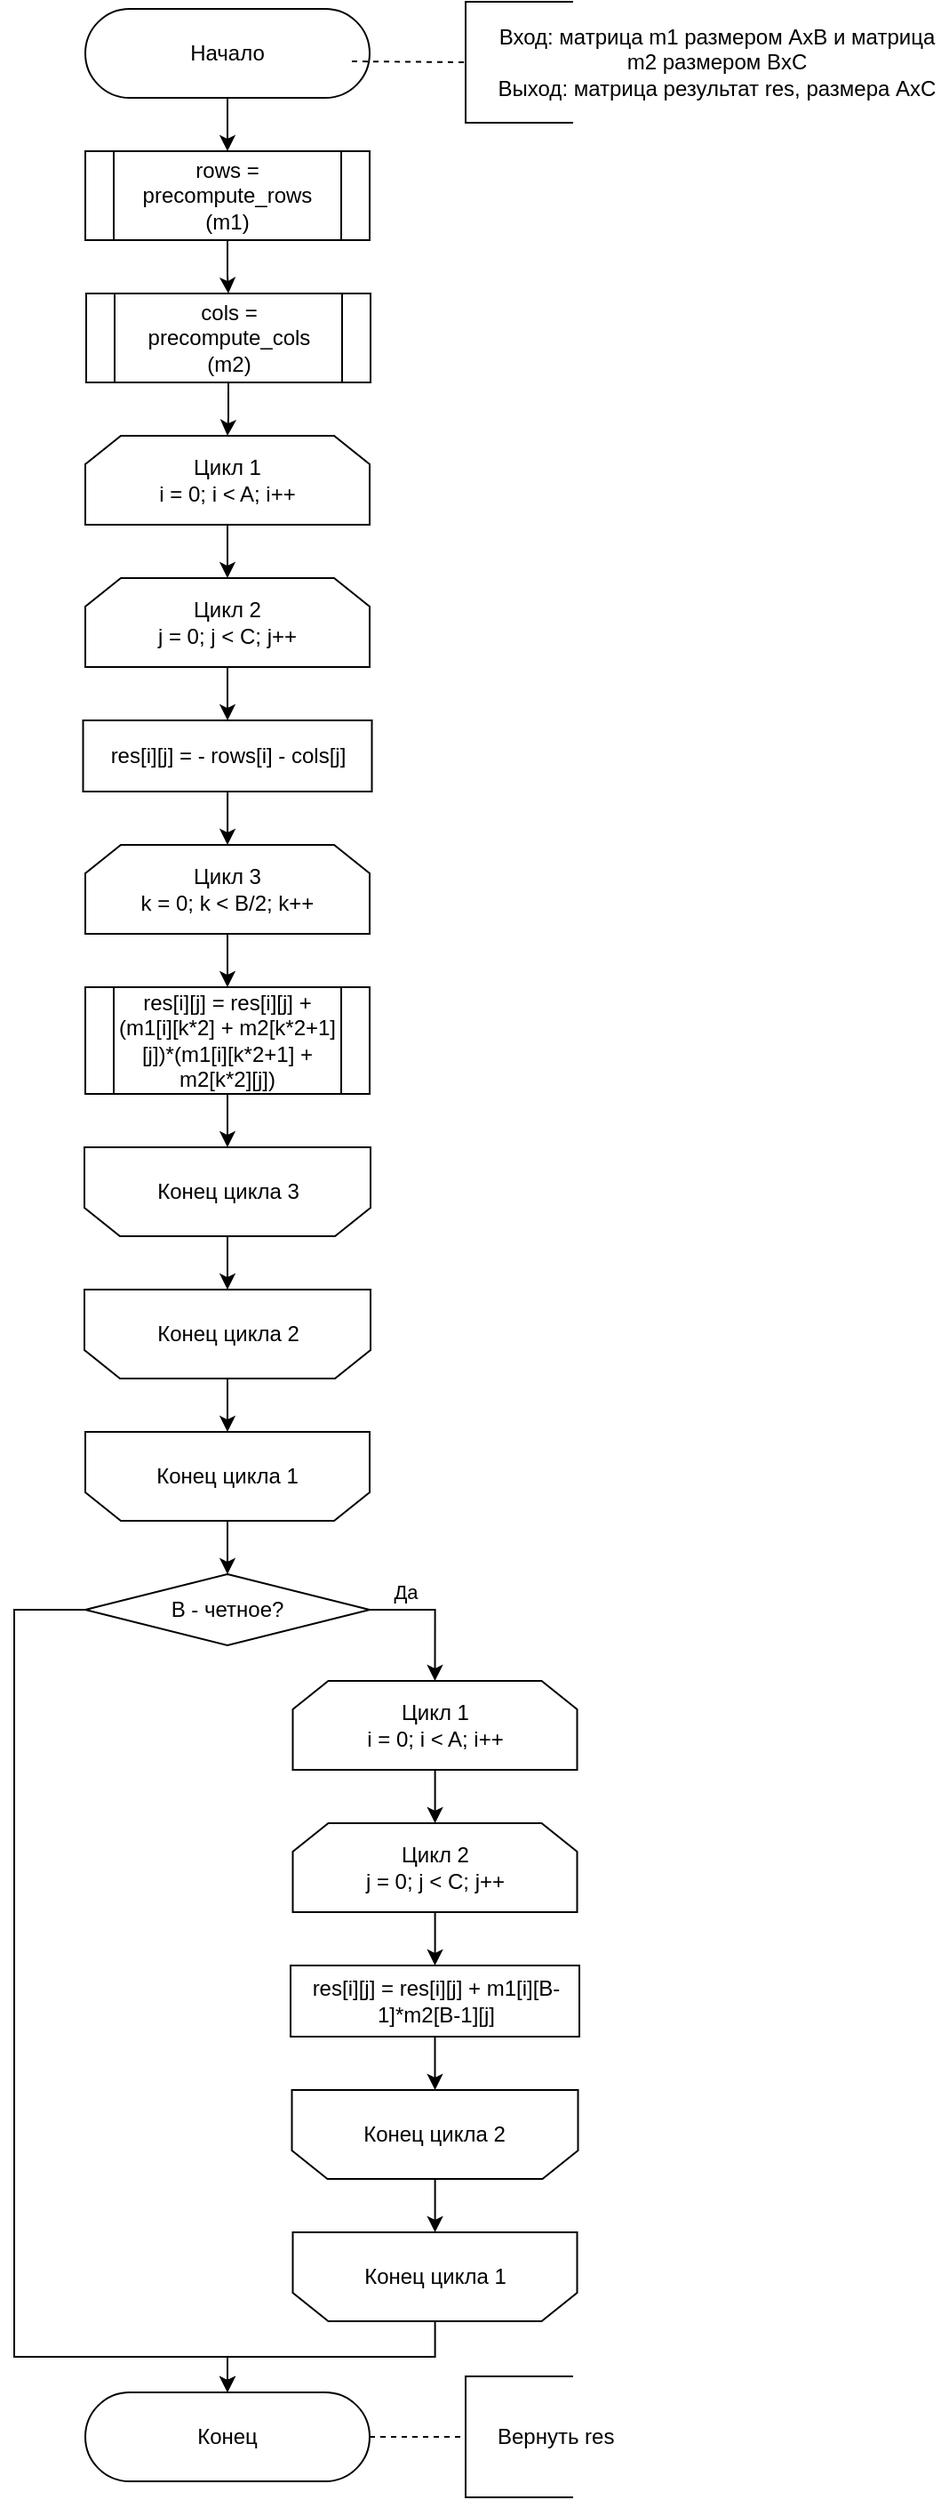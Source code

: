 <mxfile version="20.4.2" type="device"><diagram id="PKrw68s-FcHz-RrZCr9i" name="Page-1"><mxGraphModel dx="1331" dy="849" grid="1" gridSize="10" guides="1" tooltips="1" connect="1" arrows="1" fold="1" page="1" pageScale="1" pageWidth="827" pageHeight="1169" math="0" shadow="0"><root><mxCell id="0"/><mxCell id="1" parent="0"/><mxCell id="8" value="" style="edgeStyle=orthogonalEdgeStyle;rounded=0;orthogonalLoop=1;jettySize=auto;html=1;" parent="1" source="Gvd8Ezxa3fLg7O33Pl0G-1" target="7Xwj2gsnW8v6YeENi7_U-16" edge="1"><mxGeometry relative="1" as="geometry"/></mxCell><mxCell id="Gvd8Ezxa3fLg7O33Pl0G-1" value="Начало" style="rounded=1;whiteSpace=wrap;html=1;arcSize=50;" parent="1" vertex="1"><mxGeometry x="280" y="100" width="160" height="50" as="geometry"/></mxCell><mxCell id="Gvd8Ezxa3fLg7O33Pl0G-6" value="Вход: матрица m1 размером AxB и матрица m2 размером BxC&lt;br&gt;Выход: матрица результат res, размера AxC" style="text;html=1;strokeColor=none;fillColor=none;align=center;verticalAlign=middle;whiteSpace=wrap;rounded=0;" parent="1" vertex="1"><mxGeometry x="510" y="105" width="250.5" height="50" as="geometry"/></mxCell><mxCell id="12" value="" style="edgeStyle=orthogonalEdgeStyle;rounded=0;orthogonalLoop=1;jettySize=auto;html=1;" parent="1" source="Gvd8Ezxa3fLg7O33Pl0G-21" target="Gvd8Ezxa3fLg7O33Pl0G-23" edge="1"><mxGeometry relative="1" as="geometry"/></mxCell><mxCell id="Gvd8Ezxa3fLg7O33Pl0G-21" value="Цикл 1&lt;br&gt;i = 0; i &amp;lt; A; i++" style="shape=loopLimit;whiteSpace=wrap;html=1;" parent="1" vertex="1"><mxGeometry x="280" y="340" width="160" height="50" as="geometry"/></mxCell><mxCell id="14" value="" style="edgeStyle=orthogonalEdgeStyle;rounded=0;orthogonalLoop=1;jettySize=auto;html=1;" parent="1" source="Gvd8Ezxa3fLg7O33Pl0G-23" target="Gvd8Ezxa3fLg7O33Pl0G-26" edge="1"><mxGeometry relative="1" as="geometry"/></mxCell><mxCell id="Gvd8Ezxa3fLg7O33Pl0G-23" value="Цикл 2&lt;br&gt;j = 0; j &amp;lt; C; j++" style="shape=loopLimit;whiteSpace=wrap;html=1;" parent="1" vertex="1"><mxGeometry x="280" y="420" width="160" height="50" as="geometry"/></mxCell><mxCell id="16" value="" style="edgeStyle=orthogonalEdgeStyle;rounded=0;orthogonalLoop=1;jettySize=auto;html=1;" parent="1" source="Gvd8Ezxa3fLg7O33Pl0G-26" target="15" edge="1"><mxGeometry relative="1" as="geometry"/></mxCell><mxCell id="Gvd8Ezxa3fLg7O33Pl0G-26" value="res[i][j] = - rows[i] - cols[j] " style="rounded=0;whiteSpace=wrap;html=1;" parent="1" vertex="1"><mxGeometry x="278.75" y="500" width="162.5" height="40" as="geometry"/></mxCell><mxCell id="24" value="" style="edgeStyle=orthogonalEdgeStyle;rounded=0;orthogonalLoop=1;jettySize=auto;html=1;" parent="1" source="Gvd8Ezxa3fLg7O33Pl0G-33" target="23" edge="1"><mxGeometry relative="1" as="geometry"/></mxCell><mxCell id="Gvd8Ezxa3fLg7O33Pl0G-33" value="Конец цикла 1" style="shape=loopLimit;whiteSpace=wrap;html=1;direction=west;" parent="1" vertex="1"><mxGeometry x="280" y="900" width="160" height="50" as="geometry"/></mxCell><mxCell id="Gvd8Ezxa3fLg7O33Pl0G-37" value="Конец" style="rounded=1;whiteSpace=wrap;html=1;arcSize=50;" parent="1" vertex="1"><mxGeometry x="280" y="1440" width="160" height="50" as="geometry"/></mxCell><mxCell id="Gvd8Ezxa3fLg7O33Pl0G-42" value="Вернуть res" style="text;html=1;resizable=0;points=[];autosize=1;align=left;verticalAlign=top;spacingTop=-4;" parent="1" vertex="1"><mxGeometry x="510" y="1455" width="80" height="20" as="geometry"/></mxCell><mxCell id="21" value="" style="edgeStyle=orthogonalEdgeStyle;rounded=0;orthogonalLoop=1;jettySize=auto;html=1;" parent="1" source="7Xwj2gsnW8v6YeENi7_U-1" target="Gvd8Ezxa3fLg7O33Pl0G-33" edge="1"><mxGeometry relative="1" as="geometry"/></mxCell><mxCell id="7Xwj2gsnW8v6YeENi7_U-1" value="Конец цикла 2" style="shape=loopLimit;whiteSpace=wrap;html=1;direction=west;" parent="1" vertex="1"><mxGeometry x="279.5" y="820" width="161" height="50" as="geometry"/></mxCell><mxCell id="7Xwj2gsnW8v6YeENi7_U-5" value="" style="endArrow=none;dashed=1;html=1;exitX=1;exitY=0.5;exitDx=0;exitDy=0;entryX=0.5;entryY=1;entryDx=0;entryDy=0;" parent="1" source="Gvd8Ezxa3fLg7O33Pl0G-37" target="7Xwj2gsnW8v6YeENi7_U-10" edge="1"><mxGeometry width="50" height="50" relative="1" as="geometry"><mxPoint x="390.25" y="810" as="sourcePoint"/><mxPoint x="470.25" y="1180" as="targetPoint"/></mxGeometry></mxCell><mxCell id="7Xwj2gsnW8v6YeENi7_U-6" value="" style="shape=partialRectangle;whiteSpace=wrap;html=1;bottom=1;right=1;left=1;top=0;fillColor=none;routingCenterX=-0.5;rotation=90;" parent="1" vertex="1"><mxGeometry x="490" y="100" width="68" height="60" as="geometry"/></mxCell><mxCell id="7Xwj2gsnW8v6YeENi7_U-9" value="" style="endArrow=none;dashed=1;html=1;entryX=0.5;entryY=1;entryDx=0;entryDy=0;" parent="1" target="7Xwj2gsnW8v6YeENi7_U-6" edge="1"><mxGeometry width="50" height="50" relative="1" as="geometry"><mxPoint x="430" y="129.5" as="sourcePoint"/><mxPoint x="470" y="130" as="targetPoint"/></mxGeometry></mxCell><mxCell id="7Xwj2gsnW8v6YeENi7_U-10" value="" style="shape=partialRectangle;whiteSpace=wrap;html=1;bottom=1;right=1;left=1;top=0;fillColor=none;routingCenterX=-0.5;rotation=90;" parent="1" vertex="1"><mxGeometry x="490" y="1435" width="68" height="60" as="geometry"/></mxCell><mxCell id="9" value="" style="edgeStyle=orthogonalEdgeStyle;rounded=0;orthogonalLoop=1;jettySize=auto;html=1;" parent="1" source="7Xwj2gsnW8v6YeENi7_U-16" target="7Xwj2gsnW8v6YeENi7_U-17" edge="1"><mxGeometry relative="1" as="geometry"/></mxCell><mxCell id="7Xwj2gsnW8v6YeENi7_U-16" value="rows = precompute_rows&lt;br&gt;(m1)" style="shape=process;whiteSpace=wrap;html=1;backgroundOutline=1;" parent="1" vertex="1"><mxGeometry x="280" y="180" width="160" height="50" as="geometry"/></mxCell><mxCell id="25" value="" style="edgeStyle=orthogonalEdgeStyle;rounded=0;orthogonalLoop=1;jettySize=auto;html=1;" parent="1" source="7Xwj2gsnW8v6YeENi7_U-17" target="Gvd8Ezxa3fLg7O33Pl0G-21" edge="1"><mxGeometry relative="1" as="geometry"/></mxCell><mxCell id="7Xwj2gsnW8v6YeENi7_U-17" value="cols = precompute_cols&lt;br&gt;(m2)" style="shape=process;whiteSpace=wrap;html=1;backgroundOutline=1;" parent="1" vertex="1"><mxGeometry x="280.5" y="260" width="160" height="50" as="geometry"/></mxCell><mxCell id="19" value="" style="edgeStyle=orthogonalEdgeStyle;rounded=0;orthogonalLoop=1;jettySize=auto;html=1;" parent="1" source="7Xwj2gsnW8v6YeENi7_U-22" target="18" edge="1"><mxGeometry relative="1" as="geometry"/></mxCell><mxCell id="7Xwj2gsnW8v6YeENi7_U-22" value="res[i][j] = res[i][j] + (m1[i][k*2] + m2[k*2+1][j])*(m1[i][k*2+1] + m2[k*2][j])" style="shape=process;whiteSpace=wrap;html=1;backgroundOutline=1;" parent="1" vertex="1"><mxGeometry x="280" y="650" width="160" height="60" as="geometry"/></mxCell><mxCell id="17" value="" style="edgeStyle=orthogonalEdgeStyle;rounded=0;orthogonalLoop=1;jettySize=auto;html=1;" parent="1" source="15" target="7Xwj2gsnW8v6YeENi7_U-22" edge="1"><mxGeometry relative="1" as="geometry"/></mxCell><mxCell id="15" value="Цикл 3&lt;br&gt;k = 0; k &amp;lt; B/2; k++" style="shape=loopLimit;whiteSpace=wrap;html=1;" parent="1" vertex="1"><mxGeometry x="280" y="570" width="160" height="50" as="geometry"/></mxCell><mxCell id="20" value="" style="edgeStyle=orthogonalEdgeStyle;rounded=0;orthogonalLoop=1;jettySize=auto;html=1;" parent="1" source="18" target="7Xwj2gsnW8v6YeENi7_U-1" edge="1"><mxGeometry relative="1" as="geometry"/></mxCell><mxCell id="18" value="Конец цикла 3" style="shape=loopLimit;whiteSpace=wrap;html=1;direction=west;" parent="1" vertex="1"><mxGeometry x="279.5" y="740" width="161" height="50" as="geometry"/></mxCell><mxCell id="39" style="edgeStyle=orthogonalEdgeStyle;rounded=0;orthogonalLoop=1;jettySize=auto;html=1;entryX=0.5;entryY=0;entryDx=0;entryDy=0;" parent="1" source="23" target="29" edge="1"><mxGeometry relative="1" as="geometry"><Array as="points"><mxPoint x="477" y="1000"/></Array></mxGeometry></mxCell><mxCell id="41" value="Да" style="edgeLabel;html=1;align=center;verticalAlign=middle;resizable=0;points=[];" parent="39" vertex="1" connectable="0"><mxGeometry x="-0.163" y="2" relative="1" as="geometry"><mxPoint x="-12" y="-8" as="offset"/></mxGeometry></mxCell><mxCell id="40" style="edgeStyle=orthogonalEdgeStyle;rounded=0;orthogonalLoop=1;jettySize=auto;html=1;entryX=0.5;entryY=0;entryDx=0;entryDy=0;" parent="1" source="23" target="Gvd8Ezxa3fLg7O33Pl0G-37" edge="1"><mxGeometry relative="1" as="geometry"><Array as="points"><mxPoint x="240" y="1000"/><mxPoint x="240" y="1420"/><mxPoint x="360" y="1420"/></Array></mxGeometry></mxCell><mxCell id="23" value="B - четное?" style="rhombus;whiteSpace=wrap;html=1;" parent="1" vertex="1"><mxGeometry x="280" y="980" width="160" height="40" as="geometry"/></mxCell><mxCell id="28" value="" style="edgeStyle=orthogonalEdgeStyle;rounded=0;orthogonalLoop=1;jettySize=auto;html=1;" parent="1" source="29" target="31" edge="1"><mxGeometry relative="1" as="geometry"/></mxCell><mxCell id="29" value="Цикл 1&lt;br&gt;i = 0; i &amp;lt; A; i++" style="shape=loopLimit;whiteSpace=wrap;html=1;" parent="1" vertex="1"><mxGeometry x="396.75" y="1040" width="160" height="50" as="geometry"/></mxCell><mxCell id="30" value="" style="edgeStyle=orthogonalEdgeStyle;rounded=0;orthogonalLoop=1;jettySize=auto;html=1;" parent="1" source="31" target="32" edge="1"><mxGeometry relative="1" as="geometry"/></mxCell><mxCell id="31" value="Цикл 2&lt;br&gt;j = 0; j &amp;lt; C; j++" style="shape=loopLimit;whiteSpace=wrap;html=1;" parent="1" vertex="1"><mxGeometry x="396.75" y="1120" width="160" height="50" as="geometry"/></mxCell><mxCell id="36" value="" style="edgeStyle=orthogonalEdgeStyle;rounded=0;orthogonalLoop=1;jettySize=auto;html=1;" parent="1" source="32" target="35" edge="1"><mxGeometry relative="1" as="geometry"/></mxCell><mxCell id="32" value="res[i][j] = res[i][j] + m1[i][B-1]*m2[B-1][j]" style="rounded=0;whiteSpace=wrap;html=1;" parent="1" vertex="1"><mxGeometry x="395.5" y="1200" width="162.5" height="40" as="geometry"/></mxCell><mxCell id="37" value="" style="edgeStyle=orthogonalEdgeStyle;rounded=0;orthogonalLoop=1;jettySize=auto;html=1;" parent="1" source="33" target="Gvd8Ezxa3fLg7O33Pl0G-37" edge="1"><mxGeometry relative="1" as="geometry"/></mxCell><mxCell id="33" value="Конец цикла 1" style="shape=loopLimit;whiteSpace=wrap;html=1;direction=west;" parent="1" vertex="1"><mxGeometry x="396.75" y="1350" width="160" height="50" as="geometry"/></mxCell><mxCell id="34" value="" style="edgeStyle=orthogonalEdgeStyle;rounded=0;orthogonalLoop=1;jettySize=auto;html=1;" parent="1" source="35" target="33" edge="1"><mxGeometry relative="1" as="geometry"/></mxCell><mxCell id="35" value="Конец цикла 2" style="shape=loopLimit;whiteSpace=wrap;html=1;direction=west;" parent="1" vertex="1"><mxGeometry x="396.25" y="1270" width="161" height="50" as="geometry"/></mxCell></root></mxGraphModel></diagram></mxfile>